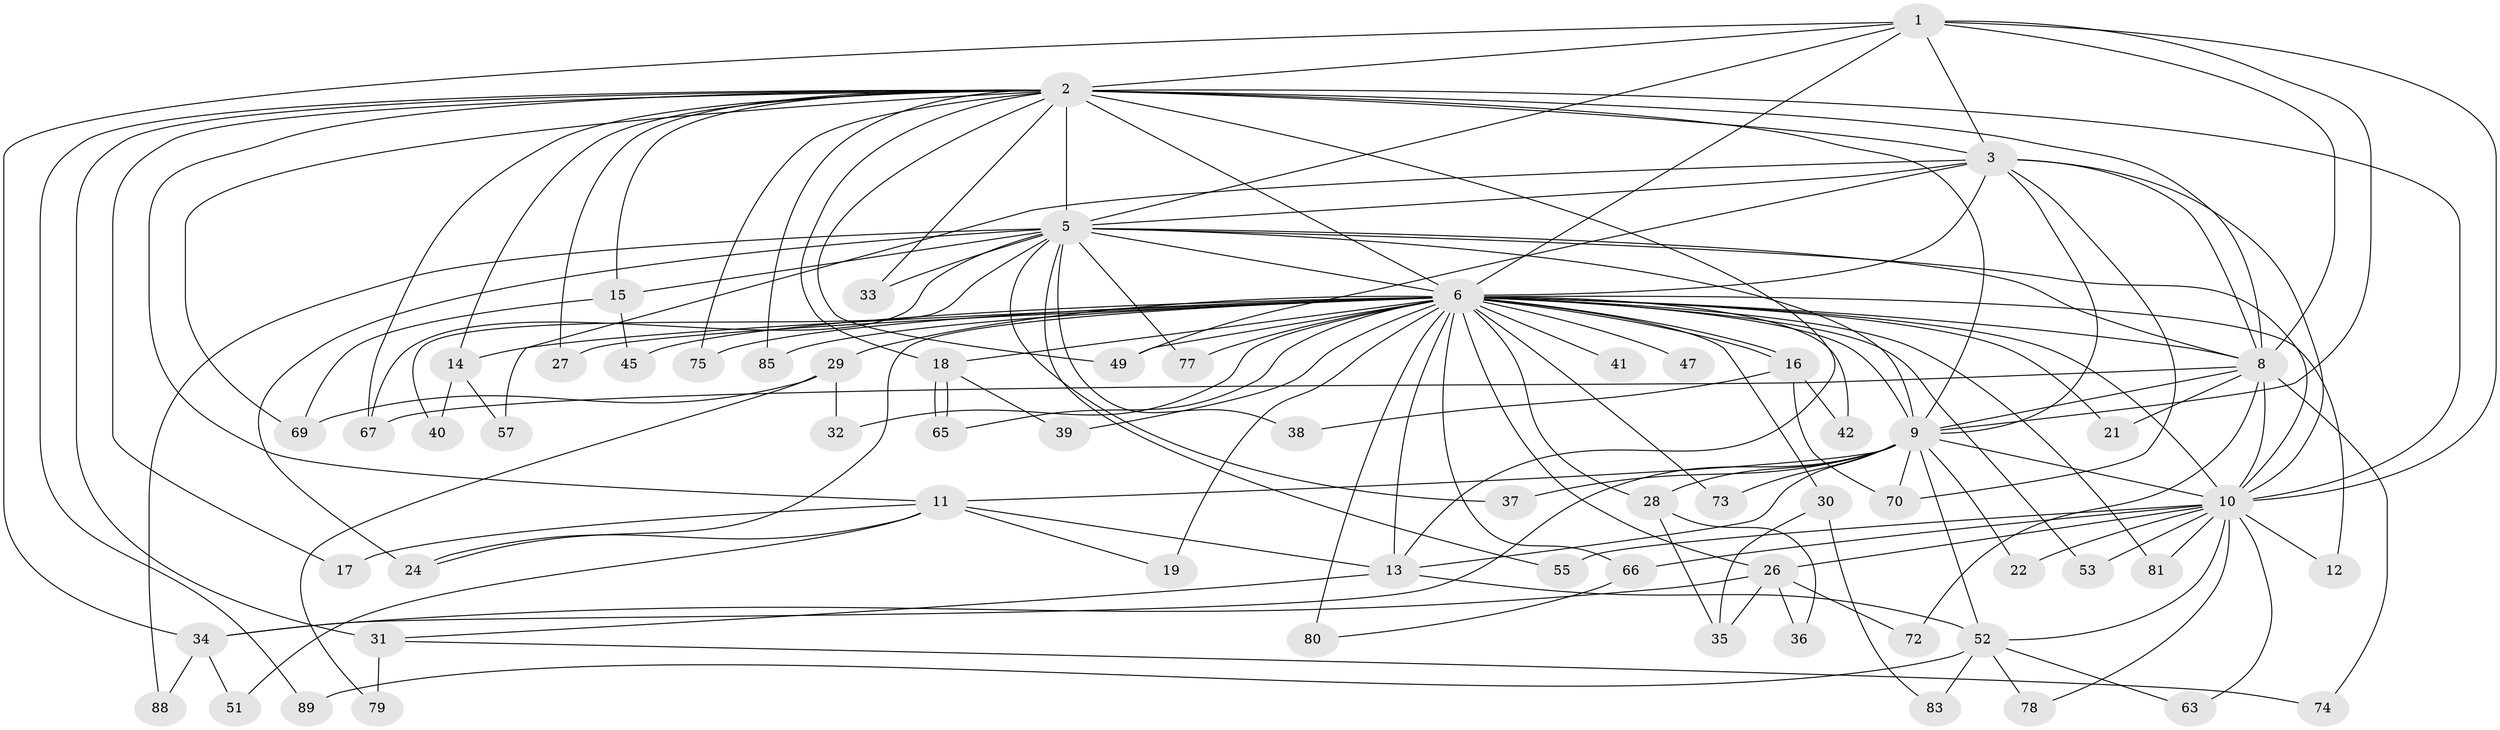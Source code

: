 // Generated by graph-tools (version 1.1) at 2025/23/03/03/25 07:23:48]
// undirected, 64 vertices, 147 edges
graph export_dot {
graph [start="1"]
  node [color=gray90,style=filled];
  1 [super="+48"];
  2 [super="+4"];
  3 [super="+68"];
  5 [super="+64"];
  6 [super="+7"];
  8 [super="+56"];
  9 [super="+20"];
  10 [super="+44"];
  11 [super="+62"];
  12;
  13 [super="+23"];
  14;
  15;
  16;
  17;
  18;
  19 [super="+25"];
  21;
  22;
  24 [super="+54"];
  26 [super="+46"];
  27 [super="+58"];
  28;
  29 [super="+50"];
  30;
  31 [super="+71"];
  32;
  33;
  34 [super="+43"];
  35 [super="+61"];
  36;
  37;
  38;
  39;
  40;
  41;
  42;
  45;
  47;
  49 [super="+60"];
  51;
  52 [super="+59"];
  53;
  55;
  57;
  63;
  65 [super="+84"];
  66;
  67 [super="+86"];
  69 [super="+76"];
  70 [super="+82"];
  72;
  73;
  74;
  75;
  77;
  78;
  79;
  80 [super="+87"];
  81;
  83;
  85;
  88;
  89;
  1 -- 2 [weight=2];
  1 -- 3;
  1 -- 5;
  1 -- 6 [weight=3];
  1 -- 8;
  1 -- 9;
  1 -- 10 [weight=2];
  1 -- 34;
  2 -- 3 [weight=2];
  2 -- 5 [weight=3];
  2 -- 6 [weight=4];
  2 -- 8 [weight=2];
  2 -- 9 [weight=2];
  2 -- 10 [weight=2];
  2 -- 27;
  2 -- 49;
  2 -- 67;
  2 -- 89;
  2 -- 69;
  2 -- 11;
  2 -- 75;
  2 -- 14;
  2 -- 15;
  2 -- 17;
  2 -- 18;
  2 -- 85;
  2 -- 31 [weight=2];
  2 -- 33;
  2 -- 13;
  3 -- 5;
  3 -- 6 [weight=2];
  3 -- 8 [weight=2];
  3 -- 9;
  3 -- 10;
  3 -- 49;
  3 -- 57;
  3 -- 70;
  5 -- 6 [weight=2];
  5 -- 8;
  5 -- 9;
  5 -- 10;
  5 -- 15;
  5 -- 24;
  5 -- 33;
  5 -- 37;
  5 -- 38;
  5 -- 40;
  5 -- 55;
  5 -- 77;
  5 -- 88;
  5 -- 67;
  6 -- 8 [weight=2];
  6 -- 9 [weight=3];
  6 -- 10 [weight=2];
  6 -- 12;
  6 -- 16;
  6 -- 16;
  6 -- 18;
  6 -- 21;
  6 -- 29 [weight=3];
  6 -- 30 [weight=2];
  6 -- 32;
  6 -- 41 [weight=2];
  6 -- 53;
  6 -- 66;
  6 -- 77;
  6 -- 81;
  6 -- 13;
  6 -- 14;
  6 -- 19 [weight=2];
  6 -- 24;
  6 -- 26;
  6 -- 27 [weight=2];
  6 -- 28;
  6 -- 39;
  6 -- 42;
  6 -- 45;
  6 -- 47;
  6 -- 73;
  6 -- 75;
  6 -- 80 [weight=2];
  6 -- 85;
  6 -- 65;
  6 -- 49;
  8 -- 9;
  8 -- 10;
  8 -- 21;
  8 -- 72;
  8 -- 74;
  8 -- 67;
  9 -- 10;
  9 -- 11;
  9 -- 13;
  9 -- 22;
  9 -- 28;
  9 -- 34;
  9 -- 37;
  9 -- 52;
  9 -- 73;
  9 -- 70;
  10 -- 12;
  10 -- 22;
  10 -- 26;
  10 -- 52;
  10 -- 53;
  10 -- 55;
  10 -- 63;
  10 -- 66;
  10 -- 78;
  10 -- 81;
  11 -- 17;
  11 -- 19;
  11 -- 51;
  11 -- 24;
  11 -- 13;
  13 -- 52;
  13 -- 31;
  14 -- 40;
  14 -- 57;
  15 -- 45;
  15 -- 69;
  16 -- 38;
  16 -- 42;
  16 -- 70;
  18 -- 39;
  18 -- 65;
  18 -- 65;
  26 -- 36;
  26 -- 35;
  26 -- 34;
  26 -- 72;
  28 -- 35;
  28 -- 36;
  29 -- 32;
  29 -- 69;
  29 -- 79;
  30 -- 35;
  30 -- 83;
  31 -- 74;
  31 -- 79;
  34 -- 51;
  34 -- 88;
  52 -- 63;
  52 -- 78;
  52 -- 83;
  52 -- 89;
  66 -- 80;
}
